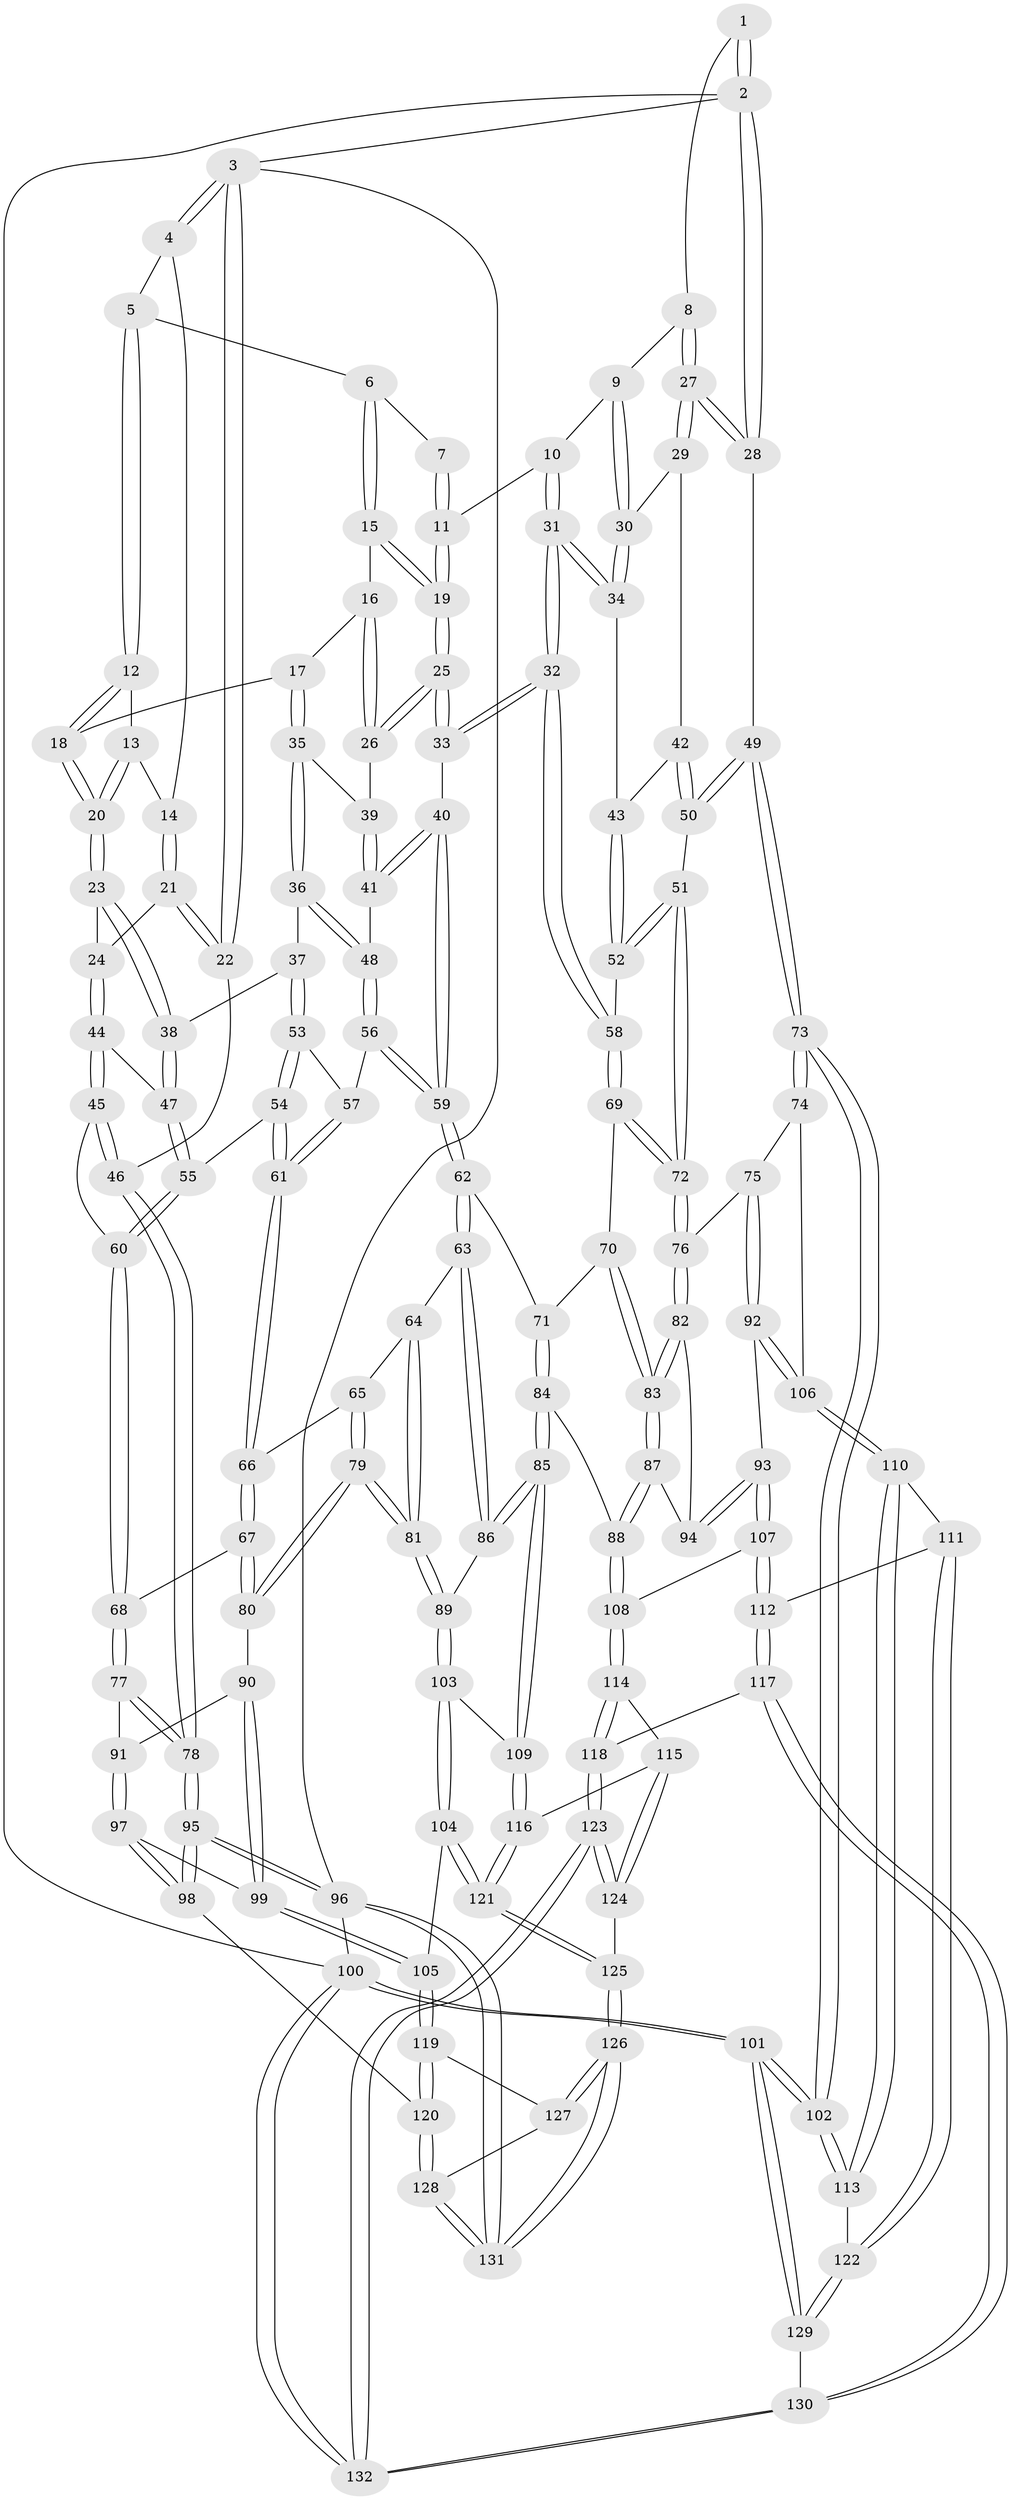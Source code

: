 // Generated by graph-tools (version 1.1) at 2025/12/02/27/25 16:12:00]
// undirected, 132 vertices, 327 edges
graph export_dot {
graph [start="1"]
  node [color=gray90,style=filled];
  1 [pos="+0.7782050398968775+0"];
  2 [pos="+1+0"];
  3 [pos="+0+0"];
  4 [pos="+0+0"];
  5 [pos="+0.335782810946365+0"];
  6 [pos="+0.36081095626949417+0"];
  7 [pos="+0.7155233129029012+0"];
  8 [pos="+0.885286674389231+0.14041491641816053"];
  9 [pos="+0.8272182527884723+0.1542262400380468"];
  10 [pos="+0.6971112923609235+0.057217760079264726"];
  11 [pos="+0.6933121994626661+0.04729850153119298"];
  12 [pos="+0.17959160841579244+0.04672493968010613"];
  13 [pos="+0.10406035360955898+0.0779067152739646"];
  14 [pos="+0.08391306001836209+0.07974434067134081"];
  15 [pos="+0.380457905597292+0"];
  16 [pos="+0.37234177269784935+0.01672905456025957"];
  17 [pos="+0.2577323534181081+0.18972001192762109"];
  18 [pos="+0.2052633060535844+0.1551582267498858"];
  19 [pos="+0.5372321970568806+0.16957984527136527"];
  20 [pos="+0.1284132000175094+0.2138844559231477"];
  21 [pos="+0+0.1400238300648952"];
  22 [pos="+0+0.1321798914821392"];
  23 [pos="+0.11812017633754329+0.23040721494577054"];
  24 [pos="+0.0843193990568707+0.225758149036662"];
  25 [pos="+0.5079868246460285+0.2928800590347704"];
  26 [pos="+0.3910502065554862+0.1997396614455346"];
  27 [pos="+1+0.19575307948339024"];
  28 [pos="+1+0.22261902627003566"];
  29 [pos="+0.8621185772627675+0.2387688207241961"];
  30 [pos="+0.821413148336755+0.1879672466362206"];
  31 [pos="+0.707527477848221+0.2573986290700963"];
  32 [pos="+0.639190672980902+0.3453060004449033"];
  33 [pos="+0.5164274022824052+0.32039308899288704"];
  34 [pos="+0.7274131519497035+0.25572987712176376"];
  35 [pos="+0.2767213908121081+0.23039852940809766"];
  36 [pos="+0.2693183191675626+0.2520471505833223"];
  37 [pos="+0.26042679877254016+0.26148247273909647"];
  38 [pos="+0.12721164899084159+0.24477808671115295"];
  39 [pos="+0.3386452144958445+0.21514549867197139"];
  40 [pos="+0.4904715588287995+0.3459439924849077"];
  41 [pos="+0.36077739732929615+0.31734009549697256"];
  42 [pos="+0.8401173877743676+0.2674672805558969"];
  43 [pos="+0.8154988638920305+0.27601049995140997"];
  44 [pos="+0.017408957250243745+0.3175597311993575"];
  45 [pos="+0+0.3829918518825268"];
  46 [pos="+0+0.38220138881401355"];
  47 [pos="+0.13463721470959145+0.33868242756223854"];
  48 [pos="+0.3490060004338429+0.31540504967016486"];
  49 [pos="+1+0.41403522418087835"];
  50 [pos="+0.9758197687873774+0.41366905889380823"];
  51 [pos="+0.9465868514278764+0.41830720980000197"];
  52 [pos="+0.8252623578230468+0.34107337220707273"];
  53 [pos="+0.2565365204897305+0.27363364488238956"];
  54 [pos="+0.17704927530203168+0.3552591383361265"];
  55 [pos="+0.14373658990165156+0.3539951347442697"];
  56 [pos="+0.2885352411739029+0.36846121295787293"];
  57 [pos="+0.28723004094698346+0.3685562934328248"];
  58 [pos="+0.6670848214129392+0.3850930712319935"];
  59 [pos="+0.4424586519984458+0.4319951393490474"];
  60 [pos="+0.08979609996709939+0.45004266105866914"];
  61 [pos="+0.24607319803353278+0.410623600699933"];
  62 [pos="+0.43097740967110587+0.4704277887362344"];
  63 [pos="+0.3711755891288281+0.5104933154526123"];
  64 [pos="+0.297226648863162+0.504047936306658"];
  65 [pos="+0.27797326456001725+0.5016451052198111"];
  66 [pos="+0.256058156485781+0.4948517985628852"];
  67 [pos="+0.19302081577510094+0.5216051417264087"];
  68 [pos="+0.13278880915463695+0.5289808295130295"];
  69 [pos="+0.6906981859423384+0.43745731875961336"];
  70 [pos="+0.5719436500865723+0.5471194788302607"];
  71 [pos="+0.4880936963238944+0.5285772025262749"];
  72 [pos="+0.7568295053672957+0.4995898450235322"];
  73 [pos="+1+0.6269447514041926"];
  74 [pos="+0.9609903968608376+0.6461372067389233"];
  75 [pos="+0.8156926629641854+0.5754680594502457"];
  76 [pos="+0.7575607579894906+0.5146632522687109"];
  77 [pos="+0.11462982188023838+0.5610238521490833"];
  78 [pos="+0+0.6652199353770802"];
  79 [pos="+0.2673904163592358+0.6614755769683338"];
  80 [pos="+0.25019676339814906+0.6566080742755344"];
  81 [pos="+0.2886351857019904+0.6743112170788947"];
  82 [pos="+0.7381679940043645+0.5500721785753764"];
  83 [pos="+0.6132450337068908+0.6463851434177911"];
  84 [pos="+0.49299572807034847+0.7060992668177168"];
  85 [pos="+0.4808745118448934+0.7126282451363056"];
  86 [pos="+0.3707037271554976+0.5323132364683413"];
  87 [pos="+0.6020502983433653+0.6848153526064866"];
  88 [pos="+0.5929103397401474+0.6995735281155725"];
  89 [pos="+0.32548636272240666+0.6990558807633707"];
  90 [pos="+0.21683417358218843+0.6631543046875548"];
  91 [pos="+0.12827364994066778+0.6180369787447099"];
  92 [pos="+0.8062906766015656+0.726145152502869"];
  93 [pos="+0.7845749638541878+0.7244015296234032"];
  94 [pos="+0.7450266657483705+0.6731585425669898"];
  95 [pos="+0+0.7807948192519887"];
  96 [pos="+0+1"];
  97 [pos="+0.09700825459701604+0.750026331143781"];
  98 [pos="+0+0.7909121768050803"];
  99 [pos="+0.15610517687060166+0.7644962976832329"];
  100 [pos="+1+1"];
  101 [pos="+1+1"];
  102 [pos="+1+0.6990247621163994"];
  103 [pos="+0.34257139110800017+0.7368093688291207"];
  104 [pos="+0.25937481305354165+0.8169114941856503"];
  105 [pos="+0.24352690500436133+0.8214822597425173"];
  106 [pos="+0.8211020407351095+0.7322188020261956"];
  107 [pos="+0.7135681592333295+0.7717905814414395"];
  108 [pos="+0.6297921754768226+0.7566617614335448"];
  109 [pos="+0.4355674615503637+0.7511749695539635"];
  110 [pos="+0.8447766482642145+0.7973435931953567"];
  111 [pos="+0.839092265138575+0.845029235508323"];
  112 [pos="+0.7486440251530502+0.8854438599471274"];
  113 [pos="+1+0.7674573082616158"];
  114 [pos="+0.6096307419779513+0.8552210744036929"];
  115 [pos="+0.5427495077994102+0.8683180570337686"];
  116 [pos="+0.4610371389738762+0.8407139899788199"];
  117 [pos="+0.746366243346795+0.8890432747495457"];
  118 [pos="+0.6661007654329208+0.9220459754749069"];
  119 [pos="+0.223363763155719+0.860122061545231"];
  120 [pos="+0.12645530456099943+0.9253153578623667"];
  121 [pos="+0.3991716595818102+0.9768182371036662"];
  122 [pos="+0.9031416089170529+0.9012513814384377"];
  123 [pos="+0.575560844113285+1"];
  124 [pos="+0.5424387465002282+1"];
  125 [pos="+0.40308762658877045+1"];
  126 [pos="+0.378511069566365+1"];
  127 [pos="+0.23562291877051453+0.9086888659708601"];
  128 [pos="+0.1061205346612415+1"];
  129 [pos="+0.9044367982219981+0.9159451328147694"];
  130 [pos="+0.8179853228881193+1"];
  131 [pos="+0.07346107042912872+1"];
  132 [pos="+0.7741959258266216+1"];
  1 -- 2;
  1 -- 2;
  1 -- 8;
  2 -- 3;
  2 -- 28;
  2 -- 28;
  2 -- 100;
  3 -- 4;
  3 -- 4;
  3 -- 22;
  3 -- 22;
  3 -- 96;
  4 -- 5;
  4 -- 14;
  5 -- 6;
  5 -- 12;
  5 -- 12;
  6 -- 7;
  6 -- 15;
  6 -- 15;
  7 -- 11;
  7 -- 11;
  8 -- 9;
  8 -- 27;
  8 -- 27;
  9 -- 10;
  9 -- 30;
  9 -- 30;
  10 -- 11;
  10 -- 31;
  10 -- 31;
  11 -- 19;
  11 -- 19;
  12 -- 13;
  12 -- 18;
  12 -- 18;
  13 -- 14;
  13 -- 20;
  13 -- 20;
  14 -- 21;
  14 -- 21;
  15 -- 16;
  15 -- 19;
  15 -- 19;
  16 -- 17;
  16 -- 26;
  16 -- 26;
  17 -- 18;
  17 -- 35;
  17 -- 35;
  18 -- 20;
  18 -- 20;
  19 -- 25;
  19 -- 25;
  20 -- 23;
  20 -- 23;
  21 -- 22;
  21 -- 22;
  21 -- 24;
  22 -- 46;
  23 -- 24;
  23 -- 38;
  23 -- 38;
  24 -- 44;
  24 -- 44;
  25 -- 26;
  25 -- 26;
  25 -- 33;
  25 -- 33;
  26 -- 39;
  27 -- 28;
  27 -- 28;
  27 -- 29;
  27 -- 29;
  28 -- 49;
  29 -- 30;
  29 -- 42;
  30 -- 34;
  30 -- 34;
  31 -- 32;
  31 -- 32;
  31 -- 34;
  31 -- 34;
  32 -- 33;
  32 -- 33;
  32 -- 58;
  32 -- 58;
  33 -- 40;
  34 -- 43;
  35 -- 36;
  35 -- 36;
  35 -- 39;
  36 -- 37;
  36 -- 48;
  36 -- 48;
  37 -- 38;
  37 -- 53;
  37 -- 53;
  38 -- 47;
  38 -- 47;
  39 -- 41;
  39 -- 41;
  40 -- 41;
  40 -- 41;
  40 -- 59;
  40 -- 59;
  41 -- 48;
  42 -- 43;
  42 -- 50;
  42 -- 50;
  43 -- 52;
  43 -- 52;
  44 -- 45;
  44 -- 45;
  44 -- 47;
  45 -- 46;
  45 -- 46;
  45 -- 60;
  46 -- 78;
  46 -- 78;
  47 -- 55;
  47 -- 55;
  48 -- 56;
  48 -- 56;
  49 -- 50;
  49 -- 50;
  49 -- 73;
  49 -- 73;
  50 -- 51;
  51 -- 52;
  51 -- 52;
  51 -- 72;
  51 -- 72;
  52 -- 58;
  53 -- 54;
  53 -- 54;
  53 -- 57;
  54 -- 55;
  54 -- 61;
  54 -- 61;
  55 -- 60;
  55 -- 60;
  56 -- 57;
  56 -- 59;
  56 -- 59;
  57 -- 61;
  57 -- 61;
  58 -- 69;
  58 -- 69;
  59 -- 62;
  59 -- 62;
  60 -- 68;
  60 -- 68;
  61 -- 66;
  61 -- 66;
  62 -- 63;
  62 -- 63;
  62 -- 71;
  63 -- 64;
  63 -- 86;
  63 -- 86;
  64 -- 65;
  64 -- 81;
  64 -- 81;
  65 -- 66;
  65 -- 79;
  65 -- 79;
  66 -- 67;
  66 -- 67;
  67 -- 68;
  67 -- 80;
  67 -- 80;
  68 -- 77;
  68 -- 77;
  69 -- 70;
  69 -- 72;
  69 -- 72;
  70 -- 71;
  70 -- 83;
  70 -- 83;
  71 -- 84;
  71 -- 84;
  72 -- 76;
  72 -- 76;
  73 -- 74;
  73 -- 74;
  73 -- 102;
  73 -- 102;
  74 -- 75;
  74 -- 106;
  75 -- 76;
  75 -- 92;
  75 -- 92;
  76 -- 82;
  76 -- 82;
  77 -- 78;
  77 -- 78;
  77 -- 91;
  78 -- 95;
  78 -- 95;
  79 -- 80;
  79 -- 80;
  79 -- 81;
  79 -- 81;
  80 -- 90;
  81 -- 89;
  81 -- 89;
  82 -- 83;
  82 -- 83;
  82 -- 94;
  83 -- 87;
  83 -- 87;
  84 -- 85;
  84 -- 85;
  84 -- 88;
  85 -- 86;
  85 -- 86;
  85 -- 109;
  85 -- 109;
  86 -- 89;
  87 -- 88;
  87 -- 88;
  87 -- 94;
  88 -- 108;
  88 -- 108;
  89 -- 103;
  89 -- 103;
  90 -- 91;
  90 -- 99;
  90 -- 99;
  91 -- 97;
  91 -- 97;
  92 -- 93;
  92 -- 106;
  92 -- 106;
  93 -- 94;
  93 -- 94;
  93 -- 107;
  93 -- 107;
  95 -- 96;
  95 -- 96;
  95 -- 98;
  95 -- 98;
  96 -- 131;
  96 -- 131;
  96 -- 100;
  97 -- 98;
  97 -- 98;
  97 -- 99;
  98 -- 120;
  99 -- 105;
  99 -- 105;
  100 -- 101;
  100 -- 101;
  100 -- 132;
  100 -- 132;
  101 -- 102;
  101 -- 102;
  101 -- 129;
  101 -- 129;
  102 -- 113;
  102 -- 113;
  103 -- 104;
  103 -- 104;
  103 -- 109;
  104 -- 105;
  104 -- 121;
  104 -- 121;
  105 -- 119;
  105 -- 119;
  106 -- 110;
  106 -- 110;
  107 -- 108;
  107 -- 112;
  107 -- 112;
  108 -- 114;
  108 -- 114;
  109 -- 116;
  109 -- 116;
  110 -- 111;
  110 -- 113;
  110 -- 113;
  111 -- 112;
  111 -- 122;
  111 -- 122;
  112 -- 117;
  112 -- 117;
  113 -- 122;
  114 -- 115;
  114 -- 118;
  114 -- 118;
  115 -- 116;
  115 -- 124;
  115 -- 124;
  116 -- 121;
  116 -- 121;
  117 -- 118;
  117 -- 130;
  117 -- 130;
  118 -- 123;
  118 -- 123;
  119 -- 120;
  119 -- 120;
  119 -- 127;
  120 -- 128;
  120 -- 128;
  121 -- 125;
  121 -- 125;
  122 -- 129;
  122 -- 129;
  123 -- 124;
  123 -- 124;
  123 -- 132;
  123 -- 132;
  124 -- 125;
  125 -- 126;
  125 -- 126;
  126 -- 127;
  126 -- 127;
  126 -- 131;
  126 -- 131;
  127 -- 128;
  128 -- 131;
  128 -- 131;
  129 -- 130;
  130 -- 132;
  130 -- 132;
}
